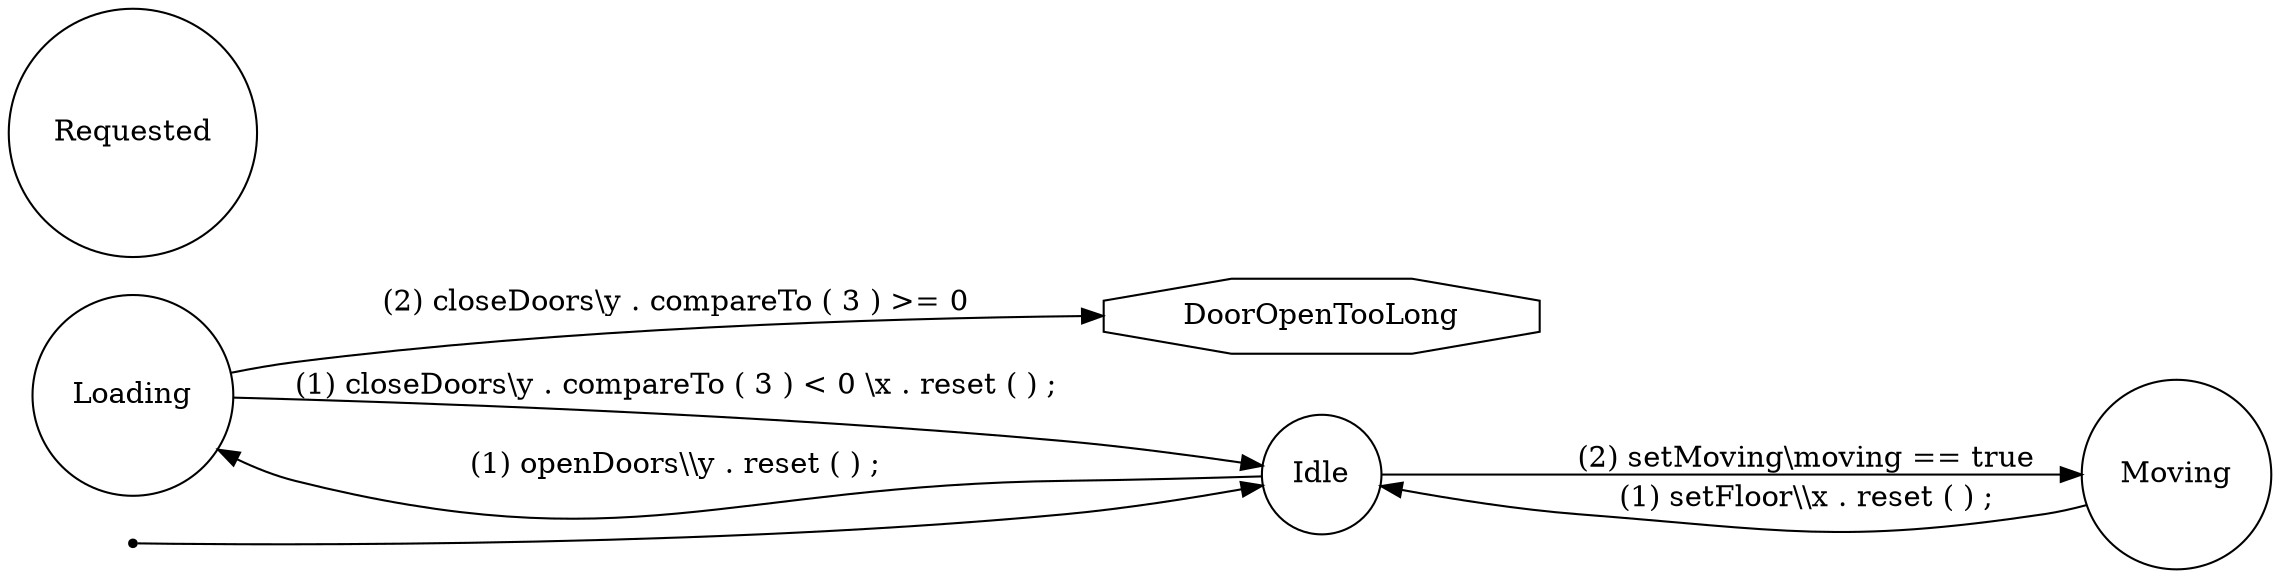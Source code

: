 digraph _logic_TimeProperties {
rankdir=LR;
node [shape = circle]; Loading Moving Requested Idle;
node [shape = octagon]; DoorOpenTooLong;
node [shape = point]; _s_s;
_s_s -> Idle;
Loading -> Idle [ label = "(1) closeDoors\\y . compareTo ( 3 ) < 0 \\x . reset ( ) ; "];
Loading -> DoorOpenTooLong [ label = "(2) closeDoors\\y . compareTo ( 3 ) >= 0 "];
Idle -> Loading [ label = "(1) openDoors\\\\y . reset ( ) ; "];
Idle -> Moving [ label = "(2) setMoving\\moving == true "];
Moving -> Idle [ label = "(1) setFloor\\\\x . reset ( ) ; "];
}

